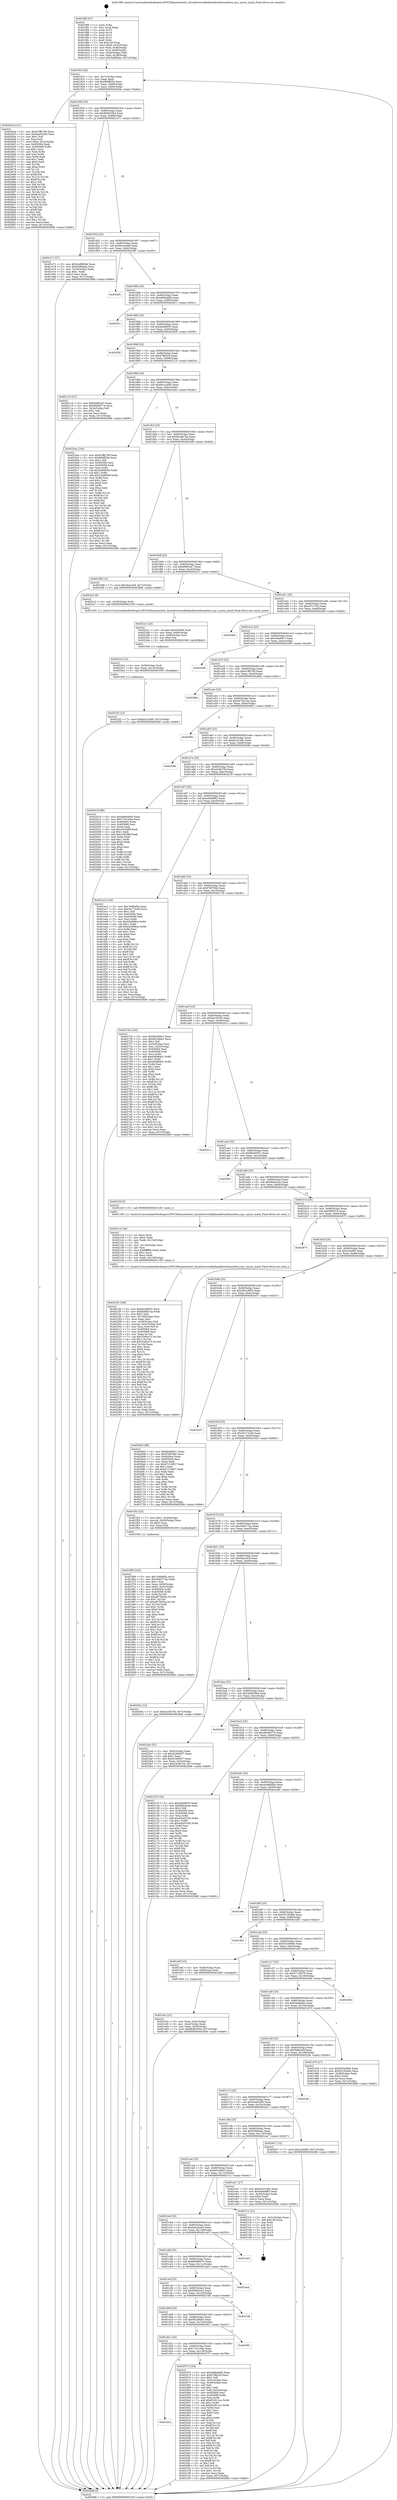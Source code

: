 digraph "0x4018f0" {
  label = "0x4018f0 (/mnt/c/Users/mathe/Desktop/tcc/POCII/binaries/extr_linuxdriversinfinibandhwmthcamthca_eq.c_async_mask_Final-ollvm.out::main(0))"
  labelloc = "t"
  node[shape=record]

  Entry [label="",width=0.3,height=0.3,shape=circle,fillcolor=black,style=filled]
  "0x40191f" [label="{
     0x40191f [26]\l
     | [instrs]\l
     &nbsp;&nbsp;0x40191f \<+3\>: mov -0x7c(%rbp),%eax\l
     &nbsp;&nbsp;0x401922 \<+2\>: mov %eax,%ecx\l
     &nbsp;&nbsp;0x401924 \<+6\>: sub $0x80bff25b,%ecx\l
     &nbsp;&nbsp;0x40192a \<+3\>: mov %eax,-0x80(%rbp)\l
     &nbsp;&nbsp;0x40192d \<+6\>: mov %ecx,-0x84(%rbp)\l
     &nbsp;&nbsp;0x401933 \<+6\>: je 000000000040263a \<main+0xd4a\>\l
  }"]
  "0x40263a" [label="{
     0x40263a [141]\l
     | [instrs]\l
     &nbsp;&nbsp;0x40263a \<+5\>: mov $0xd1ffb799,%eax\l
     &nbsp;&nbsp;0x40263f \<+5\>: mov $0x5ea91b00,%ecx\l
     &nbsp;&nbsp;0x402644 \<+2\>: mov $0x1,%dl\l
     &nbsp;&nbsp;0x402646 \<+2\>: xor %esi,%esi\l
     &nbsp;&nbsp;0x402648 \<+7\>: movl $0x0,-0x3c(%rbp)\l
     &nbsp;&nbsp;0x40264f \<+7\>: mov 0x405064,%edi\l
     &nbsp;&nbsp;0x402656 \<+8\>: mov 0x405068,%r8d\l
     &nbsp;&nbsp;0x40265e \<+3\>: sub $0x1,%esi\l
     &nbsp;&nbsp;0x402661 \<+3\>: mov %edi,%r9d\l
     &nbsp;&nbsp;0x402664 \<+3\>: add %esi,%r9d\l
     &nbsp;&nbsp;0x402667 \<+4\>: imul %r9d,%edi\l
     &nbsp;&nbsp;0x40266b \<+3\>: and $0x1,%edi\l
     &nbsp;&nbsp;0x40266e \<+3\>: cmp $0x0,%edi\l
     &nbsp;&nbsp;0x402671 \<+4\>: sete %r10b\l
     &nbsp;&nbsp;0x402675 \<+4\>: cmp $0xa,%r8d\l
     &nbsp;&nbsp;0x402679 \<+4\>: setl %r11b\l
     &nbsp;&nbsp;0x40267d \<+3\>: mov %r10b,%bl\l
     &nbsp;&nbsp;0x402680 \<+3\>: xor $0xff,%bl\l
     &nbsp;&nbsp;0x402683 \<+3\>: mov %r11b,%r14b\l
     &nbsp;&nbsp;0x402686 \<+4\>: xor $0xff,%r14b\l
     &nbsp;&nbsp;0x40268a \<+3\>: xor $0x1,%dl\l
     &nbsp;&nbsp;0x40268d \<+3\>: mov %bl,%r15b\l
     &nbsp;&nbsp;0x402690 \<+4\>: and $0xff,%r15b\l
     &nbsp;&nbsp;0x402694 \<+3\>: and %dl,%r10b\l
     &nbsp;&nbsp;0x402697 \<+3\>: mov %r14b,%r12b\l
     &nbsp;&nbsp;0x40269a \<+4\>: and $0xff,%r12b\l
     &nbsp;&nbsp;0x40269e \<+3\>: and %dl,%r11b\l
     &nbsp;&nbsp;0x4026a1 \<+3\>: or %r10b,%r15b\l
     &nbsp;&nbsp;0x4026a4 \<+3\>: or %r11b,%r12b\l
     &nbsp;&nbsp;0x4026a7 \<+3\>: xor %r12b,%r15b\l
     &nbsp;&nbsp;0x4026aa \<+3\>: or %r14b,%bl\l
     &nbsp;&nbsp;0x4026ad \<+3\>: xor $0xff,%bl\l
     &nbsp;&nbsp;0x4026b0 \<+3\>: or $0x1,%dl\l
     &nbsp;&nbsp;0x4026b3 \<+2\>: and %dl,%bl\l
     &nbsp;&nbsp;0x4026b5 \<+3\>: or %bl,%r15b\l
     &nbsp;&nbsp;0x4026b8 \<+4\>: test $0x1,%r15b\l
     &nbsp;&nbsp;0x4026bc \<+3\>: cmovne %ecx,%eax\l
     &nbsp;&nbsp;0x4026bf \<+3\>: mov %eax,-0x7c(%rbp)\l
     &nbsp;&nbsp;0x4026c2 \<+5\>: jmp 00000000004028d6 \<main+0xfe6\>\l
  }"]
  "0x401939" [label="{
     0x401939 [25]\l
     | [instrs]\l
     &nbsp;&nbsp;0x401939 \<+5\>: jmp 000000000040193e \<main+0x4e\>\l
     &nbsp;&nbsp;0x40193e \<+3\>: mov -0x80(%rbp),%eax\l
     &nbsp;&nbsp;0x401941 \<+5\>: sub $0x8b0b5564,%eax\l
     &nbsp;&nbsp;0x401946 \<+6\>: mov %eax,-0x88(%rbp)\l
     &nbsp;&nbsp;0x40194c \<+6\>: je 0000000000401e71 \<main+0x581\>\l
  }"]
  Exit [label="",width=0.3,height=0.3,shape=circle,fillcolor=black,style=filled,peripheries=2]
  "0x401e71" [label="{
     0x401e71 [27]\l
     | [instrs]\l
     &nbsp;&nbsp;0x401e71 \<+5\>: mov $0x4cd680b4,%eax\l
     &nbsp;&nbsp;0x401e76 \<+5\>: mov $0x62fb8aee,%ecx\l
     &nbsp;&nbsp;0x401e7b \<+3\>: mov -0x34(%rbp),%edx\l
     &nbsp;&nbsp;0x401e7e \<+3\>: cmp $0x1,%edx\l
     &nbsp;&nbsp;0x401e81 \<+3\>: cmovl %ecx,%eax\l
     &nbsp;&nbsp;0x401e84 \<+3\>: mov %eax,-0x7c(%rbp)\l
     &nbsp;&nbsp;0x401e87 \<+5\>: jmp 00000000004028d6 \<main+0xfe6\>\l
  }"]
  "0x401952" [label="{
     0x401952 [25]\l
     | [instrs]\l
     &nbsp;&nbsp;0x401952 \<+5\>: jmp 0000000000401957 \<main+0x67\>\l
     &nbsp;&nbsp;0x401957 \<+3\>: mov -0x80(%rbp),%eax\l
     &nbsp;&nbsp;0x40195a \<+5\>: sub $0x9ccac9ad,%eax\l
     &nbsp;&nbsp;0x40195f \<+6\>: mov %eax,-0x8c(%rbp)\l
     &nbsp;&nbsp;0x401965 \<+6\>: je 00000000004024f5 \<main+0xc05\>\l
  }"]
  "0x4022f2" [label="{
     0x4022f2 [12]\l
     | [instrs]\l
     &nbsp;&nbsp;0x4022f2 \<+7\>: movl $0xbb1ca585,-0x7c(%rbp)\l
     &nbsp;&nbsp;0x4022f9 \<+5\>: jmp 00000000004028d6 \<main+0xfe6\>\l
  }"]
  "0x4024f5" [label="{
     0x4024f5\l
  }", style=dashed]
  "0x40196b" [label="{
     0x40196b [25]\l
     | [instrs]\l
     &nbsp;&nbsp;0x40196b \<+5\>: jmp 0000000000401970 \<main+0x80\>\l
     &nbsp;&nbsp;0x401970 \<+3\>: mov -0x80(%rbp),%eax\l
     &nbsp;&nbsp;0x401973 \<+5\>: sub $0xa696a8d0,%eax\l
     &nbsp;&nbsp;0x401978 \<+6\>: mov %eax,-0x90(%rbp)\l
     &nbsp;&nbsp;0x40197e \<+6\>: je 000000000040281c \<main+0xf2c\>\l
  }"]
  "0x4022e3" [label="{
     0x4022e3 [15]\l
     | [instrs]\l
     &nbsp;&nbsp;0x4022e3 \<+4\>: mov -0x58(%rbp),%rdi\l
     &nbsp;&nbsp;0x4022e7 \<+6\>: mov %eax,-0x13c(%rbp)\l
     &nbsp;&nbsp;0x4022ed \<+5\>: call 0000000000401030 \<free@plt\>\l
     | [calls]\l
     &nbsp;&nbsp;0x401030 \{1\} (unknown)\l
  }"]
  "0x40281c" [label="{
     0x40281c\l
  }", style=dashed]
  "0x401984" [label="{
     0x401984 [25]\l
     | [instrs]\l
     &nbsp;&nbsp;0x401984 \<+5\>: jmp 0000000000401989 \<main+0x99\>\l
     &nbsp;&nbsp;0x401989 \<+3\>: mov -0x80(%rbp),%eax\l
     &nbsp;&nbsp;0x40198c \<+5\>: sub $0xab2bf635,%eax\l
     &nbsp;&nbsp;0x401991 \<+6\>: mov %eax,-0x94(%rbp)\l
     &nbsp;&nbsp;0x401997 \<+6\>: je 0000000000402828 \<main+0xf38\>\l
  }"]
  "0x4022cc" [label="{
     0x4022cc [23]\l
     | [instrs]\l
     &nbsp;&nbsp;0x4022cc \<+10\>: movabs $0x4030d6,%rdi\l
     &nbsp;&nbsp;0x4022d6 \<+3\>: mov %eax,-0x60(%rbp)\l
     &nbsp;&nbsp;0x4022d9 \<+3\>: mov -0x60(%rbp),%esi\l
     &nbsp;&nbsp;0x4022dc \<+2\>: mov $0x0,%al\l
     &nbsp;&nbsp;0x4022de \<+5\>: call 0000000000401040 \<printf@plt\>\l
     | [calls]\l
     &nbsp;&nbsp;0x401040 \{1\} (unknown)\l
  }"]
  "0x402828" [label="{
     0x402828\l
  }", style=dashed]
  "0x40199d" [label="{
     0x40199d [25]\l
     | [instrs]\l
     &nbsp;&nbsp;0x40199d \<+5\>: jmp 00000000004019a2 \<main+0xb2\>\l
     &nbsp;&nbsp;0x4019a2 \<+3\>: mov -0x80(%rbp),%eax\l
     &nbsp;&nbsp;0x4019a5 \<+5\>: sub $0xb7ffd2c9,%eax\l
     &nbsp;&nbsp;0x4019aa \<+6\>: mov %eax,-0x98(%rbp)\l
     &nbsp;&nbsp;0x4019b0 \<+6\>: je 0000000000402114 \<main+0x824\>\l
  }"]
  "0x4021f0" [label="{
     0x4021f0 [168]\l
     | [instrs]\l
     &nbsp;&nbsp;0x4021f0 \<+5\>: mov $0xab2bf635,%ecx\l
     &nbsp;&nbsp;0x4021f5 \<+5\>: mov $0xbe46b7aa,%edx\l
     &nbsp;&nbsp;0x4021fa \<+3\>: mov $0x1,%dil\l
     &nbsp;&nbsp;0x4021fd \<+6\>: mov -0x138(%rbp),%esi\l
     &nbsp;&nbsp;0x402203 \<+3\>: imul %eax,%esi\l
     &nbsp;&nbsp;0x402206 \<+4\>: mov -0x58(%rbp),%r8\l
     &nbsp;&nbsp;0x40220a \<+4\>: movslq -0x5c(%rbp),%r9\l
     &nbsp;&nbsp;0x40220e \<+4\>: mov %esi,(%r8,%r9,4)\l
     &nbsp;&nbsp;0x402212 \<+7\>: mov 0x405064,%eax\l
     &nbsp;&nbsp;0x402219 \<+7\>: mov 0x405068,%esi\l
     &nbsp;&nbsp;0x402220 \<+3\>: mov %eax,%r10d\l
     &nbsp;&nbsp;0x402223 \<+7\>: sub $0x334fca73,%r10d\l
     &nbsp;&nbsp;0x40222a \<+4\>: sub $0x1,%r10d\l
     &nbsp;&nbsp;0x40222e \<+7\>: add $0x334fca73,%r10d\l
     &nbsp;&nbsp;0x402235 \<+4\>: imul %r10d,%eax\l
     &nbsp;&nbsp;0x402239 \<+3\>: and $0x1,%eax\l
     &nbsp;&nbsp;0x40223c \<+3\>: cmp $0x0,%eax\l
     &nbsp;&nbsp;0x40223f \<+4\>: sete %r11b\l
     &nbsp;&nbsp;0x402243 \<+3\>: cmp $0xa,%esi\l
     &nbsp;&nbsp;0x402246 \<+3\>: setl %bl\l
     &nbsp;&nbsp;0x402249 \<+3\>: mov %r11b,%r14b\l
     &nbsp;&nbsp;0x40224c \<+4\>: xor $0xff,%r14b\l
     &nbsp;&nbsp;0x402250 \<+3\>: mov %bl,%r15b\l
     &nbsp;&nbsp;0x402253 \<+4\>: xor $0xff,%r15b\l
     &nbsp;&nbsp;0x402257 \<+4\>: xor $0x1,%dil\l
     &nbsp;&nbsp;0x40225b \<+3\>: mov %r14b,%r12b\l
     &nbsp;&nbsp;0x40225e \<+4\>: and $0xff,%r12b\l
     &nbsp;&nbsp;0x402262 \<+3\>: and %dil,%r11b\l
     &nbsp;&nbsp;0x402265 \<+3\>: mov %r15b,%r13b\l
     &nbsp;&nbsp;0x402268 \<+4\>: and $0xff,%r13b\l
     &nbsp;&nbsp;0x40226c \<+3\>: and %dil,%bl\l
     &nbsp;&nbsp;0x40226f \<+3\>: or %r11b,%r12b\l
     &nbsp;&nbsp;0x402272 \<+3\>: or %bl,%r13b\l
     &nbsp;&nbsp;0x402275 \<+3\>: xor %r13b,%r12b\l
     &nbsp;&nbsp;0x402278 \<+3\>: or %r15b,%r14b\l
     &nbsp;&nbsp;0x40227b \<+4\>: xor $0xff,%r14b\l
     &nbsp;&nbsp;0x40227f \<+4\>: or $0x1,%dil\l
     &nbsp;&nbsp;0x402283 \<+3\>: and %dil,%r14b\l
     &nbsp;&nbsp;0x402286 \<+3\>: or %r14b,%r12b\l
     &nbsp;&nbsp;0x402289 \<+4\>: test $0x1,%r12b\l
     &nbsp;&nbsp;0x40228d \<+3\>: cmovne %edx,%ecx\l
     &nbsp;&nbsp;0x402290 \<+3\>: mov %ecx,-0x7c(%rbp)\l
     &nbsp;&nbsp;0x402293 \<+5\>: jmp 00000000004028d6 \<main+0xfe6\>\l
  }"]
  "0x402114" [label="{
     0x402114 [27]\l
     | [instrs]\l
     &nbsp;&nbsp;0x402114 \<+5\>: mov $0xbf485a47,%eax\l
     &nbsp;&nbsp;0x402119 \<+5\>: mov $0x46048774,%ecx\l
     &nbsp;&nbsp;0x40211e \<+3\>: mov -0x2e(%rbp),%dl\l
     &nbsp;&nbsp;0x402121 \<+3\>: test $0x1,%dl\l
     &nbsp;&nbsp;0x402124 \<+3\>: cmovne %ecx,%eax\l
     &nbsp;&nbsp;0x402127 \<+3\>: mov %eax,-0x7c(%rbp)\l
     &nbsp;&nbsp;0x40212a \<+5\>: jmp 00000000004028d6 \<main+0xfe6\>\l
  }"]
  "0x4019b6" [label="{
     0x4019b6 [25]\l
     | [instrs]\l
     &nbsp;&nbsp;0x4019b6 \<+5\>: jmp 00000000004019bb \<main+0xcb\>\l
     &nbsp;&nbsp;0x4019bb \<+3\>: mov -0x80(%rbp),%eax\l
     &nbsp;&nbsp;0x4019be \<+5\>: sub $0xbb1ca585,%eax\l
     &nbsp;&nbsp;0x4019c3 \<+6\>: mov %eax,-0x9c(%rbp)\l
     &nbsp;&nbsp;0x4019c9 \<+6\>: je 00000000004025aa \<main+0xcba\>\l
  }"]
  "0x4021c4" [label="{
     0x4021c4 [44]\l
     | [instrs]\l
     &nbsp;&nbsp;0x4021c4 \<+2\>: xor %ecx,%ecx\l
     &nbsp;&nbsp;0x4021c6 \<+5\>: mov $0x2,%edx\l
     &nbsp;&nbsp;0x4021cb \<+6\>: mov %edx,-0x134(%rbp)\l
     &nbsp;&nbsp;0x4021d1 \<+1\>: cltd\l
     &nbsp;&nbsp;0x4021d2 \<+6\>: mov -0x134(%rbp),%esi\l
     &nbsp;&nbsp;0x4021d8 \<+2\>: idiv %esi\l
     &nbsp;&nbsp;0x4021da \<+6\>: imul $0xfffffffe,%edx,%edx\l
     &nbsp;&nbsp;0x4021e0 \<+3\>: sub $0x1,%ecx\l
     &nbsp;&nbsp;0x4021e3 \<+2\>: sub %ecx,%edx\l
     &nbsp;&nbsp;0x4021e5 \<+6\>: mov %edx,-0x138(%rbp)\l
     &nbsp;&nbsp;0x4021eb \<+5\>: call 0000000000401160 \<next_i\>\l
     | [calls]\l
     &nbsp;&nbsp;0x401160 \{1\} (/mnt/c/Users/mathe/Desktop/tcc/POCII/binaries/extr_linuxdriversinfinibandhwmthcamthca_eq.c_async_mask_Final-ollvm.out::next_i)\l
  }"]
  "0x4025aa" [label="{
     0x4025aa [144]\l
     | [instrs]\l
     &nbsp;&nbsp;0x4025aa \<+5\>: mov $0xd1ffb799,%eax\l
     &nbsp;&nbsp;0x4025af \<+5\>: mov $0x80bff25b,%ecx\l
     &nbsp;&nbsp;0x4025b4 \<+2\>: mov $0x1,%dl\l
     &nbsp;&nbsp;0x4025b6 \<+7\>: mov 0x405064,%esi\l
     &nbsp;&nbsp;0x4025bd \<+7\>: mov 0x405068,%edi\l
     &nbsp;&nbsp;0x4025c4 \<+3\>: mov %esi,%r8d\l
     &nbsp;&nbsp;0x4025c7 \<+7\>: sub $0x22bf6056,%r8d\l
     &nbsp;&nbsp;0x4025ce \<+4\>: sub $0x1,%r8d\l
     &nbsp;&nbsp;0x4025d2 \<+7\>: add $0x22bf6056,%r8d\l
     &nbsp;&nbsp;0x4025d9 \<+4\>: imul %r8d,%esi\l
     &nbsp;&nbsp;0x4025dd \<+3\>: and $0x1,%esi\l
     &nbsp;&nbsp;0x4025e0 \<+3\>: cmp $0x0,%esi\l
     &nbsp;&nbsp;0x4025e3 \<+4\>: sete %r9b\l
     &nbsp;&nbsp;0x4025e7 \<+3\>: cmp $0xa,%edi\l
     &nbsp;&nbsp;0x4025ea \<+4\>: setl %r10b\l
     &nbsp;&nbsp;0x4025ee \<+3\>: mov %r9b,%r11b\l
     &nbsp;&nbsp;0x4025f1 \<+4\>: xor $0xff,%r11b\l
     &nbsp;&nbsp;0x4025f5 \<+3\>: mov %r10b,%bl\l
     &nbsp;&nbsp;0x4025f8 \<+3\>: xor $0xff,%bl\l
     &nbsp;&nbsp;0x4025fb \<+3\>: xor $0x0,%dl\l
     &nbsp;&nbsp;0x4025fe \<+3\>: mov %r11b,%r14b\l
     &nbsp;&nbsp;0x402601 \<+4\>: and $0x0,%r14b\l
     &nbsp;&nbsp;0x402605 \<+3\>: and %dl,%r9b\l
     &nbsp;&nbsp;0x402608 \<+3\>: mov %bl,%r15b\l
     &nbsp;&nbsp;0x40260b \<+4\>: and $0x0,%r15b\l
     &nbsp;&nbsp;0x40260f \<+3\>: and %dl,%r10b\l
     &nbsp;&nbsp;0x402612 \<+3\>: or %r9b,%r14b\l
     &nbsp;&nbsp;0x402615 \<+3\>: or %r10b,%r15b\l
     &nbsp;&nbsp;0x402618 \<+3\>: xor %r15b,%r14b\l
     &nbsp;&nbsp;0x40261b \<+3\>: or %bl,%r11b\l
     &nbsp;&nbsp;0x40261e \<+4\>: xor $0xff,%r11b\l
     &nbsp;&nbsp;0x402622 \<+3\>: or $0x0,%dl\l
     &nbsp;&nbsp;0x402625 \<+3\>: and %dl,%r11b\l
     &nbsp;&nbsp;0x402628 \<+3\>: or %r11b,%r14b\l
     &nbsp;&nbsp;0x40262b \<+4\>: test $0x1,%r14b\l
     &nbsp;&nbsp;0x40262f \<+3\>: cmovne %ecx,%eax\l
     &nbsp;&nbsp;0x402632 \<+3\>: mov %eax,-0x7c(%rbp)\l
     &nbsp;&nbsp;0x402635 \<+5\>: jmp 00000000004028d6 \<main+0xfe6\>\l
  }"]
  "0x4019cf" [label="{
     0x4019cf [25]\l
     | [instrs]\l
     &nbsp;&nbsp;0x4019cf \<+5\>: jmp 00000000004019d4 \<main+0xe4\>\l
     &nbsp;&nbsp;0x4019d4 \<+3\>: mov -0x80(%rbp),%eax\l
     &nbsp;&nbsp;0x4019d7 \<+5\>: sub $0xbe46b7aa,%eax\l
     &nbsp;&nbsp;0x4019dc \<+6\>: mov %eax,-0xa0(%rbp)\l
     &nbsp;&nbsp;0x4019e2 \<+6\>: je 0000000000402298 \<main+0x9a8\>\l
  }"]
  "0x401d3a" [label="{
     0x401d3a\l
  }", style=dashed]
  "0x402298" [label="{
     0x402298 [12]\l
     | [instrs]\l
     &nbsp;&nbsp;0x402298 \<+7\>: movl $0x3baccfc9,-0x7c(%rbp)\l
     &nbsp;&nbsp;0x40229f \<+5\>: jmp 00000000004028d6 \<main+0xfe6\>\l
  }"]
  "0x4019e8" [label="{
     0x4019e8 [25]\l
     | [instrs]\l
     &nbsp;&nbsp;0x4019e8 \<+5\>: jmp 00000000004019ed \<main+0xfd\>\l
     &nbsp;&nbsp;0x4019ed \<+3\>: mov -0x80(%rbp),%eax\l
     &nbsp;&nbsp;0x4019f0 \<+5\>: sub $0xbf485a47,%eax\l
     &nbsp;&nbsp;0x4019f5 \<+6\>: mov %eax,-0xa4(%rbp)\l
     &nbsp;&nbsp;0x4019fb \<+6\>: je 00000000004022c3 \<main+0x9d3\>\l
  }"]
  "0x402070" [label="{
     0x402070 [164]\l
     | [instrs]\l
     &nbsp;&nbsp;0x402070 \<+5\>: mov $0xa696a8d0,%eax\l
     &nbsp;&nbsp;0x402075 \<+5\>: mov $0xb7ffd2c9,%ecx\l
     &nbsp;&nbsp;0x40207a \<+2\>: mov $0x1,%dl\l
     &nbsp;&nbsp;0x40207c \<+3\>: mov -0x5c(%rbp),%esi\l
     &nbsp;&nbsp;0x40207f \<+3\>: cmp -0x50(%rbp),%esi\l
     &nbsp;&nbsp;0x402082 \<+4\>: setl %dil\l
     &nbsp;&nbsp;0x402086 \<+4\>: and $0x1,%dil\l
     &nbsp;&nbsp;0x40208a \<+4\>: mov %dil,-0x2e(%rbp)\l
     &nbsp;&nbsp;0x40208e \<+7\>: mov 0x405064,%esi\l
     &nbsp;&nbsp;0x402095 \<+8\>: mov 0x405068,%r8d\l
     &nbsp;&nbsp;0x40209d \<+3\>: mov %esi,%r9d\l
     &nbsp;&nbsp;0x4020a0 \<+7\>: add $0x652911ec,%r9d\l
     &nbsp;&nbsp;0x4020a7 \<+4\>: sub $0x1,%r9d\l
     &nbsp;&nbsp;0x4020ab \<+7\>: sub $0x652911ec,%r9d\l
     &nbsp;&nbsp;0x4020b2 \<+4\>: imul %r9d,%esi\l
     &nbsp;&nbsp;0x4020b6 \<+3\>: and $0x1,%esi\l
     &nbsp;&nbsp;0x4020b9 \<+3\>: cmp $0x0,%esi\l
     &nbsp;&nbsp;0x4020bc \<+4\>: sete %dil\l
     &nbsp;&nbsp;0x4020c0 \<+4\>: cmp $0xa,%r8d\l
     &nbsp;&nbsp;0x4020c4 \<+4\>: setl %r10b\l
     &nbsp;&nbsp;0x4020c8 \<+3\>: mov %dil,%r11b\l
     &nbsp;&nbsp;0x4020cb \<+4\>: xor $0xff,%r11b\l
     &nbsp;&nbsp;0x4020cf \<+3\>: mov %r10b,%bl\l
     &nbsp;&nbsp;0x4020d2 \<+3\>: xor $0xff,%bl\l
     &nbsp;&nbsp;0x4020d5 \<+3\>: xor $0x1,%dl\l
     &nbsp;&nbsp;0x4020d8 \<+3\>: mov %r11b,%r14b\l
     &nbsp;&nbsp;0x4020db \<+4\>: and $0xff,%r14b\l
     &nbsp;&nbsp;0x4020df \<+3\>: and %dl,%dil\l
     &nbsp;&nbsp;0x4020e2 \<+3\>: mov %bl,%r15b\l
     &nbsp;&nbsp;0x4020e5 \<+4\>: and $0xff,%r15b\l
     &nbsp;&nbsp;0x4020e9 \<+3\>: and %dl,%r10b\l
     &nbsp;&nbsp;0x4020ec \<+3\>: or %dil,%r14b\l
     &nbsp;&nbsp;0x4020ef \<+3\>: or %r10b,%r15b\l
     &nbsp;&nbsp;0x4020f2 \<+3\>: xor %r15b,%r14b\l
     &nbsp;&nbsp;0x4020f5 \<+3\>: or %bl,%r11b\l
     &nbsp;&nbsp;0x4020f8 \<+4\>: xor $0xff,%r11b\l
     &nbsp;&nbsp;0x4020fc \<+3\>: or $0x1,%dl\l
     &nbsp;&nbsp;0x4020ff \<+3\>: and %dl,%r11b\l
     &nbsp;&nbsp;0x402102 \<+3\>: or %r11b,%r14b\l
     &nbsp;&nbsp;0x402105 \<+4\>: test $0x1,%r14b\l
     &nbsp;&nbsp;0x402109 \<+3\>: cmovne %ecx,%eax\l
     &nbsp;&nbsp;0x40210c \<+3\>: mov %eax,-0x7c(%rbp)\l
     &nbsp;&nbsp;0x40210f \<+5\>: jmp 00000000004028d6 \<main+0xfe6\>\l
  }"]
  "0x4022c3" [label="{
     0x4022c3 [9]\l
     | [instrs]\l
     &nbsp;&nbsp;0x4022c3 \<+4\>: mov -0x58(%rbp),%rdi\l
     &nbsp;&nbsp;0x4022c7 \<+5\>: call 0000000000401550 \<async_mask\>\l
     | [calls]\l
     &nbsp;&nbsp;0x401550 \{1\} (/mnt/c/Users/mathe/Desktop/tcc/POCII/binaries/extr_linuxdriversinfinibandhwmthcamthca_eq.c_async_mask_Final-ollvm.out::async_mask)\l
  }"]
  "0x401a01" [label="{
     0x401a01 [25]\l
     | [instrs]\l
     &nbsp;&nbsp;0x401a01 \<+5\>: jmp 0000000000401a06 \<main+0x116\>\l
     &nbsp;&nbsp;0x401a06 \<+3\>: mov -0x80(%rbp),%eax\l
     &nbsp;&nbsp;0x401a09 \<+5\>: sub $0xc6717fcb,%eax\l
     &nbsp;&nbsp;0x401a0e \<+6\>: mov %eax,-0xa8(%rbp)\l
     &nbsp;&nbsp;0x401a14 \<+6\>: je 0000000000402484 \<main+0xb94\>\l
  }"]
  "0x401d21" [label="{
     0x401d21 [25]\l
     | [instrs]\l
     &nbsp;&nbsp;0x401d21 \<+5\>: jmp 0000000000401d26 \<main+0x436\>\l
     &nbsp;&nbsp;0x401d26 \<+3\>: mov -0x80(%rbp),%eax\l
     &nbsp;&nbsp;0x401d29 \<+5\>: sub $0x7191c0da,%eax\l
     &nbsp;&nbsp;0x401d2e \<+6\>: mov %eax,-0x128(%rbp)\l
     &nbsp;&nbsp;0x401d34 \<+6\>: je 0000000000402070 \<main+0x780\>\l
  }"]
  "0x402484" [label="{
     0x402484\l
  }", style=dashed]
  "0x401a1a" [label="{
     0x401a1a [25]\l
     | [instrs]\l
     &nbsp;&nbsp;0x401a1a \<+5\>: jmp 0000000000401a1f \<main+0x12f\>\l
     &nbsp;&nbsp;0x401a1f \<+3\>: mov -0x80(%rbp),%eax\l
     &nbsp;&nbsp;0x401a22 \<+5\>: sub $0xc8ee80c7,%eax\l
     &nbsp;&nbsp;0x401a27 \<+6\>: mov %eax,-0xac(%rbp)\l
     &nbsp;&nbsp;0x401a2d \<+6\>: je 0000000000402599 \<main+0xca9\>\l
  }"]
  "0x402581" [label="{
     0x402581\l
  }", style=dashed]
  "0x402599" [label="{
     0x402599\l
  }", style=dashed]
  "0x401a33" [label="{
     0x401a33 [25]\l
     | [instrs]\l
     &nbsp;&nbsp;0x401a33 \<+5\>: jmp 0000000000401a38 \<main+0x148\>\l
     &nbsp;&nbsp;0x401a38 \<+3\>: mov -0x80(%rbp),%eax\l
     &nbsp;&nbsp;0x401a3b \<+5\>: sub $0xd1ffb799,%eax\l
     &nbsp;&nbsp;0x401a40 \<+6\>: mov %eax,-0xb0(%rbp)\l
     &nbsp;&nbsp;0x401a46 \<+6\>: je 00000000004028bc \<main+0xfcc\>\l
  }"]
  "0x401d08" [label="{
     0x401d08 [25]\l
     | [instrs]\l
     &nbsp;&nbsp;0x401d08 \<+5\>: jmp 0000000000401d0d \<main+0x41d\>\l
     &nbsp;&nbsp;0x401d0d \<+3\>: mov -0x80(%rbp),%eax\l
     &nbsp;&nbsp;0x401d10 \<+5\>: sub $0x6f229eb5,%eax\l
     &nbsp;&nbsp;0x401d15 \<+6\>: mov %eax,-0x124(%rbp)\l
     &nbsp;&nbsp;0x401d1b \<+6\>: je 0000000000402581 \<main+0xc91\>\l
  }"]
  "0x4028bc" [label="{
     0x4028bc\l
  }", style=dashed]
  "0x401a4c" [label="{
     0x401a4c [25]\l
     | [instrs]\l
     &nbsp;&nbsp;0x401a4c \<+5\>: jmp 0000000000401a51 \<main+0x161\>\l
     &nbsp;&nbsp;0x401a51 \<+3\>: mov -0x80(%rbp),%eax\l
     &nbsp;&nbsp;0x401a54 \<+5\>: sub $0xd479a15a,%eax\l
     &nbsp;&nbsp;0x401a59 \<+6\>: mov %eax,-0xb4(%rbp)\l
     &nbsp;&nbsp;0x401a5f \<+6\>: je 0000000000402881 \<main+0xf91\>\l
  }"]
  "0x4027d6" [label="{
     0x4027d6\l
  }", style=dashed]
  "0x402881" [label="{
     0x402881\l
  }", style=dashed]
  "0x401a65" [label="{
     0x401a65 [25]\l
     | [instrs]\l
     &nbsp;&nbsp;0x401a65 \<+5\>: jmp 0000000000401a6a \<main+0x17a\>\l
     &nbsp;&nbsp;0x401a6a \<+3\>: mov -0x80(%rbp),%eax\l
     &nbsp;&nbsp;0x401a6d \<+5\>: sub $0xdcc51d9c,%eax\l
     &nbsp;&nbsp;0x401a72 \<+6\>: mov %eax,-0xb8(%rbp)\l
     &nbsp;&nbsp;0x401a78 \<+6\>: je 000000000040258d \<main+0xc9d\>\l
  }"]
  "0x401cef" [label="{
     0x401cef [25]\l
     | [instrs]\l
     &nbsp;&nbsp;0x401cef \<+5\>: jmp 0000000000401cf4 \<main+0x404\>\l
     &nbsp;&nbsp;0x401cf4 \<+3\>: mov -0x80(%rbp),%eax\l
     &nbsp;&nbsp;0x401cf7 \<+5\>: sub $0x6b902cc2,%eax\l
     &nbsp;&nbsp;0x401cfc \<+6\>: mov %eax,-0x120(%rbp)\l
     &nbsp;&nbsp;0x401d02 \<+6\>: je 00000000004027d6 \<main+0xee6\>\l
  }"]
  "0x40258d" [label="{
     0x40258d\l
  }", style=dashed]
  "0x401a7e" [label="{
     0x401a7e [25]\l
     | [instrs]\l
     &nbsp;&nbsp;0x401a7e \<+5\>: jmp 0000000000401a83 \<main+0x193\>\l
     &nbsp;&nbsp;0x401a83 \<+3\>: mov -0x80(%rbp),%eax\l
     &nbsp;&nbsp;0x401a86 \<+5\>: sub $0xe3c9e75b,%eax\l
     &nbsp;&nbsp;0x401a8b \<+6\>: mov %eax,-0xbc(%rbp)\l
     &nbsp;&nbsp;0x401a91 \<+6\>: je 0000000000402018 \<main+0x728\>\l
  }"]
  "0x401de4" [label="{
     0x401de4\l
  }", style=dashed]
  "0x402018" [label="{
     0x402018 [88]\l
     | [instrs]\l
     &nbsp;&nbsp;0x402018 \<+5\>: mov $0xa696a8d0,%eax\l
     &nbsp;&nbsp;0x40201d \<+5\>: mov $0x7191c0da,%ecx\l
     &nbsp;&nbsp;0x402022 \<+7\>: mov 0x405064,%edx\l
     &nbsp;&nbsp;0x402029 \<+7\>: mov 0x405068,%esi\l
     &nbsp;&nbsp;0x402030 \<+2\>: mov %edx,%edi\l
     &nbsp;&nbsp;0x402032 \<+6\>: sub $0xc302dfbf,%edi\l
     &nbsp;&nbsp;0x402038 \<+3\>: sub $0x1,%edi\l
     &nbsp;&nbsp;0x40203b \<+6\>: add $0xc302dfbf,%edi\l
     &nbsp;&nbsp;0x402041 \<+3\>: imul %edi,%edx\l
     &nbsp;&nbsp;0x402044 \<+3\>: and $0x1,%edx\l
     &nbsp;&nbsp;0x402047 \<+3\>: cmp $0x0,%edx\l
     &nbsp;&nbsp;0x40204a \<+4\>: sete %r8b\l
     &nbsp;&nbsp;0x40204e \<+3\>: cmp $0xa,%esi\l
     &nbsp;&nbsp;0x402051 \<+4\>: setl %r9b\l
     &nbsp;&nbsp;0x402055 \<+3\>: mov %r8b,%r10b\l
     &nbsp;&nbsp;0x402058 \<+3\>: and %r9b,%r10b\l
     &nbsp;&nbsp;0x40205b \<+3\>: xor %r9b,%r8b\l
     &nbsp;&nbsp;0x40205e \<+3\>: or %r8b,%r10b\l
     &nbsp;&nbsp;0x402061 \<+4\>: test $0x1,%r10b\l
     &nbsp;&nbsp;0x402065 \<+3\>: cmovne %ecx,%eax\l
     &nbsp;&nbsp;0x402068 \<+3\>: mov %eax,-0x7c(%rbp)\l
     &nbsp;&nbsp;0x40206b \<+5\>: jmp 00000000004028d6 \<main+0xfe6\>\l
  }"]
  "0x401a97" [label="{
     0x401a97 [25]\l
     | [instrs]\l
     &nbsp;&nbsp;0x401a97 \<+5\>: jmp 0000000000401a9c \<main+0x1ac\>\l
     &nbsp;&nbsp;0x401a9c \<+3\>: mov -0x80(%rbp),%eax\l
     &nbsp;&nbsp;0x401a9f \<+5\>: sub $0xed0e8f83,%eax\l
     &nbsp;&nbsp;0x401aa4 \<+6\>: mov %eax,-0xc0(%rbp)\l
     &nbsp;&nbsp;0x401aaa \<+6\>: je 0000000000401ec2 \<main+0x5d2\>\l
  }"]
  "0x401cd6" [label="{
     0x401cd6 [25]\l
     | [instrs]\l
     &nbsp;&nbsp;0x401cd6 \<+5\>: jmp 0000000000401cdb \<main+0x3eb\>\l
     &nbsp;&nbsp;0x401cdb \<+3\>: mov -0x80(%rbp),%eax\l
     &nbsp;&nbsp;0x401cde \<+5\>: sub $0x6b899b74,%eax\l
     &nbsp;&nbsp;0x401ce3 \<+6\>: mov %eax,-0x11c(%rbp)\l
     &nbsp;&nbsp;0x401ce9 \<+6\>: je 0000000000401de4 \<main+0x4f4\>\l
  }"]
  "0x401ec2" [label="{
     0x401ec2 [144]\l
     | [instrs]\l
     &nbsp;&nbsp;0x401ec2 \<+5\>: mov $0x7e9bbf5a,%eax\l
     &nbsp;&nbsp;0x401ec7 \<+5\>: mov $0x3b172e30,%ecx\l
     &nbsp;&nbsp;0x401ecc \<+2\>: mov $0x1,%dl\l
     &nbsp;&nbsp;0x401ece \<+7\>: mov 0x405064,%esi\l
     &nbsp;&nbsp;0x401ed5 \<+7\>: mov 0x405068,%edi\l
     &nbsp;&nbsp;0x401edc \<+3\>: mov %esi,%r8d\l
     &nbsp;&nbsp;0x401edf \<+7\>: sub $0xb5e099ce,%r8d\l
     &nbsp;&nbsp;0x401ee6 \<+4\>: sub $0x1,%r8d\l
     &nbsp;&nbsp;0x401eea \<+7\>: add $0xb5e099ce,%r8d\l
     &nbsp;&nbsp;0x401ef1 \<+4\>: imul %r8d,%esi\l
     &nbsp;&nbsp;0x401ef5 \<+3\>: and $0x1,%esi\l
     &nbsp;&nbsp;0x401ef8 \<+3\>: cmp $0x0,%esi\l
     &nbsp;&nbsp;0x401efb \<+4\>: sete %r9b\l
     &nbsp;&nbsp;0x401eff \<+3\>: cmp $0xa,%edi\l
     &nbsp;&nbsp;0x401f02 \<+4\>: setl %r10b\l
     &nbsp;&nbsp;0x401f06 \<+3\>: mov %r9b,%r11b\l
     &nbsp;&nbsp;0x401f09 \<+4\>: xor $0xff,%r11b\l
     &nbsp;&nbsp;0x401f0d \<+3\>: mov %r10b,%bl\l
     &nbsp;&nbsp;0x401f10 \<+3\>: xor $0xff,%bl\l
     &nbsp;&nbsp;0x401f13 \<+3\>: xor $0x1,%dl\l
     &nbsp;&nbsp;0x401f16 \<+3\>: mov %r11b,%r14b\l
     &nbsp;&nbsp;0x401f19 \<+4\>: and $0xff,%r14b\l
     &nbsp;&nbsp;0x401f1d \<+3\>: and %dl,%r9b\l
     &nbsp;&nbsp;0x401f20 \<+3\>: mov %bl,%r15b\l
     &nbsp;&nbsp;0x401f23 \<+4\>: and $0xff,%r15b\l
     &nbsp;&nbsp;0x401f27 \<+3\>: and %dl,%r10b\l
     &nbsp;&nbsp;0x401f2a \<+3\>: or %r9b,%r14b\l
     &nbsp;&nbsp;0x401f2d \<+3\>: or %r10b,%r15b\l
     &nbsp;&nbsp;0x401f30 \<+3\>: xor %r15b,%r14b\l
     &nbsp;&nbsp;0x401f33 \<+3\>: or %bl,%r11b\l
     &nbsp;&nbsp;0x401f36 \<+4\>: xor $0xff,%r11b\l
     &nbsp;&nbsp;0x401f3a \<+3\>: or $0x1,%dl\l
     &nbsp;&nbsp;0x401f3d \<+3\>: and %dl,%r11b\l
     &nbsp;&nbsp;0x401f40 \<+3\>: or %r11b,%r14b\l
     &nbsp;&nbsp;0x401f43 \<+4\>: test $0x1,%r14b\l
     &nbsp;&nbsp;0x401f47 \<+3\>: cmovne %ecx,%eax\l
     &nbsp;&nbsp;0x401f4a \<+3\>: mov %eax,-0x7c(%rbp)\l
     &nbsp;&nbsp;0x401f4d \<+5\>: jmp 00000000004028d6 \<main+0xfe6\>\l
  }"]
  "0x401ab0" [label="{
     0x401ab0 [25]\l
     | [instrs]\l
     &nbsp;&nbsp;0x401ab0 \<+5\>: jmp 0000000000401ab5 \<main+0x1c5\>\l
     &nbsp;&nbsp;0x401ab5 \<+3\>: mov -0x80(%rbp),%eax\l
     &nbsp;&nbsp;0x401ab8 \<+5\>: sub $0xf7df70bb,%eax\l
     &nbsp;&nbsp;0x401abd \<+6\>: mov %eax,-0xc4(%rbp)\l
     &nbsp;&nbsp;0x401ac3 \<+6\>: je 000000000040272b \<main+0xe3b\>\l
  }"]
  "0x401e43" [label="{
     0x401e43\l
  }", style=dashed]
  "0x40272b" [label="{
     0x40272b [150]\l
     | [instrs]\l
     &nbsp;&nbsp;0x40272b \<+5\>: mov $0xfb4d5651,%eax\l
     &nbsp;&nbsp;0x402730 \<+5\>: mov $0x691dbfa2,%ecx\l
     &nbsp;&nbsp;0x402735 \<+2\>: mov $0x1,%dl\l
     &nbsp;&nbsp;0x402737 \<+3\>: mov -0x3c(%rbp),%esi\l
     &nbsp;&nbsp;0x40273a \<+3\>: mov %esi,-0x2c(%rbp)\l
     &nbsp;&nbsp;0x40273d \<+7\>: mov 0x405064,%esi\l
     &nbsp;&nbsp;0x402744 \<+7\>: mov 0x405068,%edi\l
     &nbsp;&nbsp;0x40274b \<+3\>: mov %esi,%r8d\l
     &nbsp;&nbsp;0x40274e \<+7\>: add $0xa56d84d1,%r8d\l
     &nbsp;&nbsp;0x402755 \<+4\>: sub $0x1,%r8d\l
     &nbsp;&nbsp;0x402759 \<+7\>: sub $0xa56d84d1,%r8d\l
     &nbsp;&nbsp;0x402760 \<+4\>: imul %r8d,%esi\l
     &nbsp;&nbsp;0x402764 \<+3\>: and $0x1,%esi\l
     &nbsp;&nbsp;0x402767 \<+3\>: cmp $0x0,%esi\l
     &nbsp;&nbsp;0x40276a \<+4\>: sete %r9b\l
     &nbsp;&nbsp;0x40276e \<+3\>: cmp $0xa,%edi\l
     &nbsp;&nbsp;0x402771 \<+4\>: setl %r10b\l
     &nbsp;&nbsp;0x402775 \<+3\>: mov %r9b,%r11b\l
     &nbsp;&nbsp;0x402778 \<+4\>: xor $0xff,%r11b\l
     &nbsp;&nbsp;0x40277c \<+3\>: mov %r10b,%bl\l
     &nbsp;&nbsp;0x40277f \<+3\>: xor $0xff,%bl\l
     &nbsp;&nbsp;0x402782 \<+3\>: xor $0x1,%dl\l
     &nbsp;&nbsp;0x402785 \<+3\>: mov %r11b,%r14b\l
     &nbsp;&nbsp;0x402788 \<+4\>: and $0xff,%r14b\l
     &nbsp;&nbsp;0x40278c \<+3\>: and %dl,%r9b\l
     &nbsp;&nbsp;0x40278f \<+3\>: mov %bl,%r15b\l
     &nbsp;&nbsp;0x402792 \<+4\>: and $0xff,%r15b\l
     &nbsp;&nbsp;0x402796 \<+3\>: and %dl,%r10b\l
     &nbsp;&nbsp;0x402799 \<+3\>: or %r9b,%r14b\l
     &nbsp;&nbsp;0x40279c \<+3\>: or %r10b,%r15b\l
     &nbsp;&nbsp;0x40279f \<+3\>: xor %r15b,%r14b\l
     &nbsp;&nbsp;0x4027a2 \<+3\>: or %bl,%r11b\l
     &nbsp;&nbsp;0x4027a5 \<+4\>: xor $0xff,%r11b\l
     &nbsp;&nbsp;0x4027a9 \<+3\>: or $0x1,%dl\l
     &nbsp;&nbsp;0x4027ac \<+3\>: and %dl,%r11b\l
     &nbsp;&nbsp;0x4027af \<+3\>: or %r11b,%r14b\l
     &nbsp;&nbsp;0x4027b2 \<+4\>: test $0x1,%r14b\l
     &nbsp;&nbsp;0x4027b6 \<+3\>: cmovne %ecx,%eax\l
     &nbsp;&nbsp;0x4027b9 \<+3\>: mov %eax,-0x7c(%rbp)\l
     &nbsp;&nbsp;0x4027bc \<+5\>: jmp 00000000004028d6 \<main+0xfe6\>\l
  }"]
  "0x401ac9" [label="{
     0x401ac9 [25]\l
     | [instrs]\l
     &nbsp;&nbsp;0x401ac9 \<+5\>: jmp 0000000000401ace \<main+0x1de\>\l
     &nbsp;&nbsp;0x401ace \<+3\>: mov -0x80(%rbp),%eax\l
     &nbsp;&nbsp;0x401ad1 \<+5\>: sub $0xfaa79240,%eax\l
     &nbsp;&nbsp;0x401ad6 \<+6\>: mov %eax,-0xc8(%rbp)\l
     &nbsp;&nbsp;0x401adc \<+6\>: je 000000000040241c \<main+0xb2c\>\l
  }"]
  "0x401cbd" [label="{
     0x401cbd [25]\l
     | [instrs]\l
     &nbsp;&nbsp;0x401cbd \<+5\>: jmp 0000000000401cc2 \<main+0x3d2\>\l
     &nbsp;&nbsp;0x401cc2 \<+3\>: mov -0x80(%rbp),%eax\l
     &nbsp;&nbsp;0x401cc5 \<+5\>: sub $0x6ab2ba20,%eax\l
     &nbsp;&nbsp;0x401cca \<+6\>: mov %eax,-0x118(%rbp)\l
     &nbsp;&nbsp;0x401cd0 \<+6\>: je 0000000000401e43 \<main+0x553\>\l
  }"]
  "0x40241c" [label="{
     0x40241c\l
  }", style=dashed]
  "0x401ae2" [label="{
     0x401ae2 [25]\l
     | [instrs]\l
     &nbsp;&nbsp;0x401ae2 \<+5\>: jmp 0000000000401ae7 \<main+0x1f7\>\l
     &nbsp;&nbsp;0x401ae7 \<+3\>: mov -0x80(%rbp),%eax\l
     &nbsp;&nbsp;0x401aea \<+5\>: sub $0xfb4d5651,%eax\l
     &nbsp;&nbsp;0x401aef \<+6\>: mov %eax,-0xcc(%rbp)\l
     &nbsp;&nbsp;0x401af5 \<+6\>: je 00000000004028cf \<main+0xfdf\>\l
  }"]
  "0x4027c1" [label="{
     0x4027c1 [21]\l
     | [instrs]\l
     &nbsp;&nbsp;0x4027c1 \<+3\>: mov -0x2c(%rbp),%eax\l
     &nbsp;&nbsp;0x4027c4 \<+7\>: add $0x128,%rsp\l
     &nbsp;&nbsp;0x4027cb \<+1\>: pop %rbx\l
     &nbsp;&nbsp;0x4027cc \<+2\>: pop %r12\l
     &nbsp;&nbsp;0x4027ce \<+2\>: pop %r13\l
     &nbsp;&nbsp;0x4027d0 \<+2\>: pop %r14\l
     &nbsp;&nbsp;0x4027d2 \<+2\>: pop %r15\l
     &nbsp;&nbsp;0x4027d4 \<+1\>: pop %rbp\l
     &nbsp;&nbsp;0x4027d5 \<+1\>: ret\l
  }"]
  "0x4028cf" [label="{
     0x4028cf\l
  }", style=dashed]
  "0x401afb" [label="{
     0x401afb [25]\l
     | [instrs]\l
     &nbsp;&nbsp;0x401afb \<+5\>: jmp 0000000000401b00 \<main+0x210\>\l
     &nbsp;&nbsp;0x401b00 \<+3\>: mov -0x80(%rbp),%eax\l
     &nbsp;&nbsp;0x401b03 \<+5\>: sub $0xfdd2ee2e,%eax\l
     &nbsp;&nbsp;0x401b08 \<+6\>: mov %eax,-0xd0(%rbp)\l
     &nbsp;&nbsp;0x401b0e \<+6\>: je 00000000004021bf \<main+0x8cf\>\l
  }"]
  "0x401f69" [label="{
     0x401f69 [163]\l
     | [instrs]\l
     &nbsp;&nbsp;0x401f69 \<+5\>: mov $0x7e9bbf5a,%ecx\l
     &nbsp;&nbsp;0x401f6e \<+5\>: mov $0x3b6477aa,%edx\l
     &nbsp;&nbsp;0x401f73 \<+3\>: mov $0x1,%sil\l
     &nbsp;&nbsp;0x401f76 \<+4\>: mov %rax,-0x58(%rbp)\l
     &nbsp;&nbsp;0x401f7a \<+7\>: movl $0x0,-0x5c(%rbp)\l
     &nbsp;&nbsp;0x401f81 \<+8\>: mov 0x405064,%r8d\l
     &nbsp;&nbsp;0x401f89 \<+8\>: mov 0x405068,%r9d\l
     &nbsp;&nbsp;0x401f91 \<+3\>: mov %r8d,%r10d\l
     &nbsp;&nbsp;0x401f94 \<+7\>: add $0xa875b05a,%r10d\l
     &nbsp;&nbsp;0x401f9b \<+4\>: sub $0x1,%r10d\l
     &nbsp;&nbsp;0x401f9f \<+7\>: sub $0xa875b05a,%r10d\l
     &nbsp;&nbsp;0x401fa6 \<+4\>: imul %r10d,%r8d\l
     &nbsp;&nbsp;0x401faa \<+4\>: and $0x1,%r8d\l
     &nbsp;&nbsp;0x401fae \<+4\>: cmp $0x0,%r8d\l
     &nbsp;&nbsp;0x401fb2 \<+4\>: sete %r11b\l
     &nbsp;&nbsp;0x401fb6 \<+4\>: cmp $0xa,%r9d\l
     &nbsp;&nbsp;0x401fba \<+3\>: setl %bl\l
     &nbsp;&nbsp;0x401fbd \<+3\>: mov %r11b,%r14b\l
     &nbsp;&nbsp;0x401fc0 \<+4\>: xor $0xff,%r14b\l
     &nbsp;&nbsp;0x401fc4 \<+3\>: mov %bl,%r15b\l
     &nbsp;&nbsp;0x401fc7 \<+4\>: xor $0xff,%r15b\l
     &nbsp;&nbsp;0x401fcb \<+4\>: xor $0x1,%sil\l
     &nbsp;&nbsp;0x401fcf \<+3\>: mov %r14b,%r12b\l
     &nbsp;&nbsp;0x401fd2 \<+4\>: and $0xff,%r12b\l
     &nbsp;&nbsp;0x401fd6 \<+3\>: and %sil,%r11b\l
     &nbsp;&nbsp;0x401fd9 \<+3\>: mov %r15b,%r13b\l
     &nbsp;&nbsp;0x401fdc \<+4\>: and $0xff,%r13b\l
     &nbsp;&nbsp;0x401fe0 \<+3\>: and %sil,%bl\l
     &nbsp;&nbsp;0x401fe3 \<+3\>: or %r11b,%r12b\l
     &nbsp;&nbsp;0x401fe6 \<+3\>: or %bl,%r13b\l
     &nbsp;&nbsp;0x401fe9 \<+3\>: xor %r13b,%r12b\l
     &nbsp;&nbsp;0x401fec \<+3\>: or %r15b,%r14b\l
     &nbsp;&nbsp;0x401fef \<+4\>: xor $0xff,%r14b\l
     &nbsp;&nbsp;0x401ff3 \<+4\>: or $0x1,%sil\l
     &nbsp;&nbsp;0x401ff7 \<+3\>: and %sil,%r14b\l
     &nbsp;&nbsp;0x401ffa \<+3\>: or %r14b,%r12b\l
     &nbsp;&nbsp;0x401ffd \<+4\>: test $0x1,%r12b\l
     &nbsp;&nbsp;0x402001 \<+3\>: cmovne %edx,%ecx\l
     &nbsp;&nbsp;0x402004 \<+3\>: mov %ecx,-0x7c(%rbp)\l
     &nbsp;&nbsp;0x402007 \<+5\>: jmp 00000000004028d6 \<main+0xfe6\>\l
  }"]
  "0x4021bf" [label="{
     0x4021bf [5]\l
     | [instrs]\l
     &nbsp;&nbsp;0x4021bf \<+5\>: call 0000000000401160 \<next_i\>\l
     | [calls]\l
     &nbsp;&nbsp;0x401160 \{1\} (/mnt/c/Users/mathe/Desktop/tcc/POCII/binaries/extr_linuxdriversinfinibandhwmthcamthca_eq.c_async_mask_Final-ollvm.out::next_i)\l
  }"]
  "0x401b14" [label="{
     0x401b14 [25]\l
     | [instrs]\l
     &nbsp;&nbsp;0x401b14 \<+5\>: jmp 0000000000401b19 \<main+0x229\>\l
     &nbsp;&nbsp;0x401b19 \<+3\>: mov -0x80(%rbp),%eax\l
     &nbsp;&nbsp;0x401b1c \<+5\>: sub $0x4f99319,%eax\l
     &nbsp;&nbsp;0x401b21 \<+6\>: mov %eax,-0xd4(%rbp)\l
     &nbsp;&nbsp;0x401b27 \<+6\>: je 0000000000402875 \<main+0xf85\>\l
  }"]
  "0x401ca4" [label="{
     0x401ca4 [25]\l
     | [instrs]\l
     &nbsp;&nbsp;0x401ca4 \<+5\>: jmp 0000000000401ca9 \<main+0x3b9\>\l
     &nbsp;&nbsp;0x401ca9 \<+3\>: mov -0x80(%rbp),%eax\l
     &nbsp;&nbsp;0x401cac \<+5\>: sub $0x691dbfa2,%eax\l
     &nbsp;&nbsp;0x401cb1 \<+6\>: mov %eax,-0x114(%rbp)\l
     &nbsp;&nbsp;0x401cb7 \<+6\>: je 00000000004027c1 \<main+0xed1\>\l
  }"]
  "0x402875" [label="{
     0x402875\l
  }", style=dashed]
  "0x401b2d" [label="{
     0x401b2d [25]\l
     | [instrs]\l
     &nbsp;&nbsp;0x401b2d \<+5\>: jmp 0000000000401b32 \<main+0x242\>\l
     &nbsp;&nbsp;0x401b32 \<+3\>: mov -0x80(%rbp),%eax\l
     &nbsp;&nbsp;0x401b35 \<+5\>: sub $0xca3e9f3,%eax\l
     &nbsp;&nbsp;0x401b3a \<+6\>: mov %eax,-0xd8(%rbp)\l
     &nbsp;&nbsp;0x401b40 \<+6\>: je 00000000004026d3 \<main+0xde3\>\l
  }"]
  "0x401ea7" [label="{
     0x401ea7 [27]\l
     | [instrs]\l
     &nbsp;&nbsp;0x401ea7 \<+5\>: mov $0xdcc51d9c,%eax\l
     &nbsp;&nbsp;0x401eac \<+5\>: mov $0xed0e8f83,%ecx\l
     &nbsp;&nbsp;0x401eb1 \<+3\>: mov -0x34(%rbp),%edx\l
     &nbsp;&nbsp;0x401eb4 \<+3\>: cmp $0x0,%edx\l
     &nbsp;&nbsp;0x401eb7 \<+3\>: cmove %ecx,%eax\l
     &nbsp;&nbsp;0x401eba \<+3\>: mov %eax,-0x7c(%rbp)\l
     &nbsp;&nbsp;0x401ebd \<+5\>: jmp 00000000004028d6 \<main+0xfe6\>\l
  }"]
  "0x4026d3" [label="{
     0x4026d3 [88]\l
     | [instrs]\l
     &nbsp;&nbsp;0x4026d3 \<+5\>: mov $0xfb4d5651,%eax\l
     &nbsp;&nbsp;0x4026d8 \<+5\>: mov $0xf7df70bb,%ecx\l
     &nbsp;&nbsp;0x4026dd \<+7\>: mov 0x405064,%edx\l
     &nbsp;&nbsp;0x4026e4 \<+7\>: mov 0x405068,%esi\l
     &nbsp;&nbsp;0x4026eb \<+2\>: mov %edx,%edi\l
     &nbsp;&nbsp;0x4026ed \<+6\>: sub $0xb7210857,%edi\l
     &nbsp;&nbsp;0x4026f3 \<+3\>: sub $0x1,%edi\l
     &nbsp;&nbsp;0x4026f6 \<+6\>: add $0xb7210857,%edi\l
     &nbsp;&nbsp;0x4026fc \<+3\>: imul %edi,%edx\l
     &nbsp;&nbsp;0x4026ff \<+3\>: and $0x1,%edx\l
     &nbsp;&nbsp;0x402702 \<+3\>: cmp $0x0,%edx\l
     &nbsp;&nbsp;0x402705 \<+4\>: sete %r8b\l
     &nbsp;&nbsp;0x402709 \<+3\>: cmp $0xa,%esi\l
     &nbsp;&nbsp;0x40270c \<+4\>: setl %r9b\l
     &nbsp;&nbsp;0x402710 \<+3\>: mov %r8b,%r10b\l
     &nbsp;&nbsp;0x402713 \<+3\>: and %r9b,%r10b\l
     &nbsp;&nbsp;0x402716 \<+3\>: xor %r9b,%r8b\l
     &nbsp;&nbsp;0x402719 \<+3\>: or %r8b,%r10b\l
     &nbsp;&nbsp;0x40271c \<+4\>: test $0x1,%r10b\l
     &nbsp;&nbsp;0x402720 \<+3\>: cmovne %ecx,%eax\l
     &nbsp;&nbsp;0x402723 \<+3\>: mov %eax,-0x7c(%rbp)\l
     &nbsp;&nbsp;0x402726 \<+5\>: jmp 00000000004028d6 \<main+0xfe6\>\l
  }"]
  "0x401b46" [label="{
     0x401b46 [25]\l
     | [instrs]\l
     &nbsp;&nbsp;0x401b46 \<+5\>: jmp 0000000000401b4b \<main+0x25b\>\l
     &nbsp;&nbsp;0x401b4b \<+3\>: mov -0x80(%rbp),%eax\l
     &nbsp;&nbsp;0x401b4e \<+5\>: sub $0x2861d683,%eax\l
     &nbsp;&nbsp;0x401b53 \<+6\>: mov %eax,-0xdc(%rbp)\l
     &nbsp;&nbsp;0x401b59 \<+6\>: je 0000000000402437 \<main+0xb47\>\l
  }"]
  "0x401c8b" [label="{
     0x401c8b [25]\l
     | [instrs]\l
     &nbsp;&nbsp;0x401c8b \<+5\>: jmp 0000000000401c90 \<main+0x3a0\>\l
     &nbsp;&nbsp;0x401c90 \<+3\>: mov -0x80(%rbp),%eax\l
     &nbsp;&nbsp;0x401c93 \<+5\>: sub $0x62fb8aee,%eax\l
     &nbsp;&nbsp;0x401c98 \<+6\>: mov %eax,-0x110(%rbp)\l
     &nbsp;&nbsp;0x401c9e \<+6\>: je 0000000000401ea7 \<main+0x5b7\>\l
  }"]
  "0x402437" [label="{
     0x402437\l
  }", style=dashed]
  "0x401b5f" [label="{
     0x401b5f [25]\l
     | [instrs]\l
     &nbsp;&nbsp;0x401b5f \<+5\>: jmp 0000000000401b64 \<main+0x274\>\l
     &nbsp;&nbsp;0x401b64 \<+3\>: mov -0x80(%rbp),%eax\l
     &nbsp;&nbsp;0x401b67 \<+5\>: sub $0x3b172e30,%eax\l
     &nbsp;&nbsp;0x401b6c \<+6\>: mov %eax,-0xe0(%rbp)\l
     &nbsp;&nbsp;0x401b72 \<+6\>: je 0000000000401f52 \<main+0x662\>\l
  }"]
  "0x4026c7" [label="{
     0x4026c7 [12]\l
     | [instrs]\l
     &nbsp;&nbsp;0x4026c7 \<+7\>: movl $0xca3e9f3,-0x7c(%rbp)\l
     &nbsp;&nbsp;0x4026ce \<+5\>: jmp 00000000004028d6 \<main+0xfe6\>\l
  }"]
  "0x401f52" [label="{
     0x401f52 [23]\l
     | [instrs]\l
     &nbsp;&nbsp;0x401f52 \<+7\>: movl $0x1,-0x50(%rbp)\l
     &nbsp;&nbsp;0x401f59 \<+4\>: movslq -0x50(%rbp),%rax\l
     &nbsp;&nbsp;0x401f5d \<+4\>: shl $0x2,%rax\l
     &nbsp;&nbsp;0x401f61 \<+3\>: mov %rax,%rdi\l
     &nbsp;&nbsp;0x401f64 \<+5\>: call 0000000000401050 \<malloc@plt\>\l
     | [calls]\l
     &nbsp;&nbsp;0x401050 \{1\} (unknown)\l
  }"]
  "0x401b78" [label="{
     0x401b78 [25]\l
     | [instrs]\l
     &nbsp;&nbsp;0x401b78 \<+5\>: jmp 0000000000401b7d \<main+0x28d\>\l
     &nbsp;&nbsp;0x401b7d \<+3\>: mov -0x80(%rbp),%eax\l
     &nbsp;&nbsp;0x401b80 \<+5\>: sub $0x3b6477aa,%eax\l
     &nbsp;&nbsp;0x401b85 \<+6\>: mov %eax,-0xe4(%rbp)\l
     &nbsp;&nbsp;0x401b8b \<+6\>: je 000000000040200c \<main+0x71c\>\l
  }"]
  "0x401c72" [label="{
     0x401c72 [25]\l
     | [instrs]\l
     &nbsp;&nbsp;0x401c72 \<+5\>: jmp 0000000000401c77 \<main+0x387\>\l
     &nbsp;&nbsp;0x401c77 \<+3\>: mov -0x80(%rbp),%eax\l
     &nbsp;&nbsp;0x401c7a \<+5\>: sub $0x5ea91b00,%eax\l
     &nbsp;&nbsp;0x401c7f \<+6\>: mov %eax,-0x10c(%rbp)\l
     &nbsp;&nbsp;0x401c85 \<+6\>: je 00000000004026c7 \<main+0xdd7\>\l
  }"]
  "0x40200c" [label="{
     0x40200c [12]\l
     | [instrs]\l
     &nbsp;&nbsp;0x40200c \<+7\>: movl $0xe3c9e75b,-0x7c(%rbp)\l
     &nbsp;&nbsp;0x402013 \<+5\>: jmp 00000000004028d6 \<main+0xfe6\>\l
  }"]
  "0x401b91" [label="{
     0x401b91 [25]\l
     | [instrs]\l
     &nbsp;&nbsp;0x401b91 \<+5\>: jmp 0000000000401b96 \<main+0x2a6\>\l
     &nbsp;&nbsp;0x401b96 \<+3\>: mov -0x80(%rbp),%eax\l
     &nbsp;&nbsp;0x401b99 \<+5\>: sub $0x3baccfc9,%eax\l
     &nbsp;&nbsp;0x401b9e \<+6\>: mov %eax,-0xe8(%rbp)\l
     &nbsp;&nbsp;0x401ba4 \<+6\>: je 00000000004022a4 \<main+0x9b4\>\l
  }"]
  "0x4022fe" [label="{
     0x4022fe\l
  }", style=dashed]
  "0x4022a4" [label="{
     0x4022a4 [31]\l
     | [instrs]\l
     &nbsp;&nbsp;0x4022a4 \<+3\>: mov -0x5c(%rbp),%eax\l
     &nbsp;&nbsp;0x4022a7 \<+5\>: sub $0xd106b027,%eax\l
     &nbsp;&nbsp;0x4022ac \<+3\>: add $0x1,%eax\l
     &nbsp;&nbsp;0x4022af \<+5\>: add $0xd106b027,%eax\l
     &nbsp;&nbsp;0x4022b4 \<+3\>: mov %eax,-0x5c(%rbp)\l
     &nbsp;&nbsp;0x4022b7 \<+7\>: movl $0xe3c9e75b,-0x7c(%rbp)\l
     &nbsp;&nbsp;0x4022be \<+5\>: jmp 00000000004028d6 \<main+0xfe6\>\l
  }"]
  "0x401baa" [label="{
     0x401baa [25]\l
     | [instrs]\l
     &nbsp;&nbsp;0x401baa \<+5\>: jmp 0000000000401baf \<main+0x2bf\>\l
     &nbsp;&nbsp;0x401baf \<+3\>: mov -0x80(%rbp),%eax\l
     &nbsp;&nbsp;0x401bb2 \<+5\>: sub $0x3dd434b8,%eax\l
     &nbsp;&nbsp;0x401bb7 \<+6\>: mov %eax,-0xec(%rbp)\l
     &nbsp;&nbsp;0x401bbd \<+6\>: je 000000000040232c \<main+0xa3c\>\l
  }"]
  "0x401e5c" [label="{
     0x401e5c [21]\l
     | [instrs]\l
     &nbsp;&nbsp;0x401e5c \<+3\>: mov %eax,-0x4c(%rbp)\l
     &nbsp;&nbsp;0x401e5f \<+3\>: mov -0x4c(%rbp),%eax\l
     &nbsp;&nbsp;0x401e62 \<+3\>: mov %eax,-0x34(%rbp)\l
     &nbsp;&nbsp;0x401e65 \<+7\>: movl $0x8b0b5564,-0x7c(%rbp)\l
     &nbsp;&nbsp;0x401e6c \<+5\>: jmp 00000000004028d6 \<main+0xfe6\>\l
  }"]
  "0x40232c" [label="{
     0x40232c\l
  }", style=dashed]
  "0x401bc3" [label="{
     0x401bc3 [25]\l
     | [instrs]\l
     &nbsp;&nbsp;0x401bc3 \<+5\>: jmp 0000000000401bc8 \<main+0x2d8\>\l
     &nbsp;&nbsp;0x401bc8 \<+3\>: mov -0x80(%rbp),%eax\l
     &nbsp;&nbsp;0x401bcb \<+5\>: sub $0x46048774,%eax\l
     &nbsp;&nbsp;0x401bd0 \<+6\>: mov %eax,-0xf0(%rbp)\l
     &nbsp;&nbsp;0x401bd6 \<+6\>: je 000000000040212f \<main+0x83f\>\l
  }"]
  "0x4018f0" [label="{
     0x4018f0 [47]\l
     | [instrs]\l
     &nbsp;&nbsp;0x4018f0 \<+1\>: push %rbp\l
     &nbsp;&nbsp;0x4018f1 \<+3\>: mov %rsp,%rbp\l
     &nbsp;&nbsp;0x4018f4 \<+2\>: push %r15\l
     &nbsp;&nbsp;0x4018f6 \<+2\>: push %r14\l
     &nbsp;&nbsp;0x4018f8 \<+2\>: push %r13\l
     &nbsp;&nbsp;0x4018fa \<+2\>: push %r12\l
     &nbsp;&nbsp;0x4018fc \<+1\>: push %rbx\l
     &nbsp;&nbsp;0x4018fd \<+7\>: sub $0x128,%rsp\l
     &nbsp;&nbsp;0x401904 \<+7\>: movl $0x0,-0x3c(%rbp)\l
     &nbsp;&nbsp;0x40190b \<+3\>: mov %edi,-0x40(%rbp)\l
     &nbsp;&nbsp;0x40190e \<+4\>: mov %rsi,-0x48(%rbp)\l
     &nbsp;&nbsp;0x401912 \<+3\>: mov -0x40(%rbp),%edi\l
     &nbsp;&nbsp;0x401915 \<+3\>: mov %edi,-0x38(%rbp)\l
     &nbsp;&nbsp;0x401918 \<+7\>: movl $0x5a6fbdee,-0x7c(%rbp)\l
  }"]
  "0x40212f" [label="{
     0x40212f [144]\l
     | [instrs]\l
     &nbsp;&nbsp;0x40212f \<+5\>: mov $0xab2bf635,%eax\l
     &nbsp;&nbsp;0x402134 \<+5\>: mov $0xfdd2ee2e,%ecx\l
     &nbsp;&nbsp;0x402139 \<+2\>: mov $0x1,%dl\l
     &nbsp;&nbsp;0x40213b \<+7\>: mov 0x405064,%esi\l
     &nbsp;&nbsp;0x402142 \<+7\>: mov 0x405068,%edi\l
     &nbsp;&nbsp;0x402149 \<+3\>: mov %esi,%r8d\l
     &nbsp;&nbsp;0x40214c \<+7\>: add $0x45bd3185,%r8d\l
     &nbsp;&nbsp;0x402153 \<+4\>: sub $0x1,%r8d\l
     &nbsp;&nbsp;0x402157 \<+7\>: sub $0x45bd3185,%r8d\l
     &nbsp;&nbsp;0x40215e \<+4\>: imul %r8d,%esi\l
     &nbsp;&nbsp;0x402162 \<+3\>: and $0x1,%esi\l
     &nbsp;&nbsp;0x402165 \<+3\>: cmp $0x0,%esi\l
     &nbsp;&nbsp;0x402168 \<+4\>: sete %r9b\l
     &nbsp;&nbsp;0x40216c \<+3\>: cmp $0xa,%edi\l
     &nbsp;&nbsp;0x40216f \<+4\>: setl %r10b\l
     &nbsp;&nbsp;0x402173 \<+3\>: mov %r9b,%r11b\l
     &nbsp;&nbsp;0x402176 \<+4\>: xor $0xff,%r11b\l
     &nbsp;&nbsp;0x40217a \<+3\>: mov %r10b,%bl\l
     &nbsp;&nbsp;0x40217d \<+3\>: xor $0xff,%bl\l
     &nbsp;&nbsp;0x402180 \<+3\>: xor $0x0,%dl\l
     &nbsp;&nbsp;0x402183 \<+3\>: mov %r11b,%r14b\l
     &nbsp;&nbsp;0x402186 \<+4\>: and $0x0,%r14b\l
     &nbsp;&nbsp;0x40218a \<+3\>: and %dl,%r9b\l
     &nbsp;&nbsp;0x40218d \<+3\>: mov %bl,%r15b\l
     &nbsp;&nbsp;0x402190 \<+4\>: and $0x0,%r15b\l
     &nbsp;&nbsp;0x402194 \<+3\>: and %dl,%r10b\l
     &nbsp;&nbsp;0x402197 \<+3\>: or %r9b,%r14b\l
     &nbsp;&nbsp;0x40219a \<+3\>: or %r10b,%r15b\l
     &nbsp;&nbsp;0x40219d \<+3\>: xor %r15b,%r14b\l
     &nbsp;&nbsp;0x4021a0 \<+3\>: or %bl,%r11b\l
     &nbsp;&nbsp;0x4021a3 \<+4\>: xor $0xff,%r11b\l
     &nbsp;&nbsp;0x4021a7 \<+3\>: or $0x0,%dl\l
     &nbsp;&nbsp;0x4021aa \<+3\>: and %dl,%r11b\l
     &nbsp;&nbsp;0x4021ad \<+3\>: or %r11b,%r14b\l
     &nbsp;&nbsp;0x4021b0 \<+4\>: test $0x1,%r14b\l
     &nbsp;&nbsp;0x4021b4 \<+3\>: cmovne %ecx,%eax\l
     &nbsp;&nbsp;0x4021b7 \<+3\>: mov %eax,-0x7c(%rbp)\l
     &nbsp;&nbsp;0x4021ba \<+5\>: jmp 00000000004028d6 \<main+0xfe6\>\l
  }"]
  "0x401bdc" [label="{
     0x401bdc [25]\l
     | [instrs]\l
     &nbsp;&nbsp;0x401bdc \<+5\>: jmp 0000000000401be1 \<main+0x2f1\>\l
     &nbsp;&nbsp;0x401be1 \<+3\>: mov -0x80(%rbp),%eax\l
     &nbsp;&nbsp;0x401be4 \<+5\>: sub $0x4cd680b4,%eax\l
     &nbsp;&nbsp;0x401be9 \<+6\>: mov %eax,-0xf4(%rbp)\l
     &nbsp;&nbsp;0x401bef \<+6\>: je 0000000000401e8c \<main+0x59c\>\l
  }"]
  "0x4028d6" [label="{
     0x4028d6 [5]\l
     | [instrs]\l
     &nbsp;&nbsp;0x4028d6 \<+5\>: jmp 000000000040191f \<main+0x2f\>\l
  }"]
  "0x401e8c" [label="{
     0x401e8c\l
  }", style=dashed]
  "0x401bf5" [label="{
     0x401bf5 [25]\l
     | [instrs]\l
     &nbsp;&nbsp;0x401bf5 \<+5\>: jmp 0000000000401bfa \<main+0x30a\>\l
     &nbsp;&nbsp;0x401bfa \<+3\>: mov -0x80(%rbp),%eax\l
     &nbsp;&nbsp;0x401bfd \<+5\>: sub $0x5015b4bb,%eax\l
     &nbsp;&nbsp;0x401c02 \<+6\>: mov %eax,-0xf8(%rbp)\l
     &nbsp;&nbsp;0x401c08 \<+6\>: je 0000000000401d91 \<main+0x4a1\>\l
  }"]
  "0x401c59" [label="{
     0x401c59 [25]\l
     | [instrs]\l
     &nbsp;&nbsp;0x401c59 \<+5\>: jmp 0000000000401c5e \<main+0x36e\>\l
     &nbsp;&nbsp;0x401c5e \<+3\>: mov -0x80(%rbp),%eax\l
     &nbsp;&nbsp;0x401c61 \<+5\>: sub $0x5bf9ca5f,%eax\l
     &nbsp;&nbsp;0x401c66 \<+6\>: mov %eax,-0x108(%rbp)\l
     &nbsp;&nbsp;0x401c6c \<+6\>: je 00000000004022fe \<main+0xa0e\>\l
  }"]
  "0x401d91" [label="{
     0x401d91\l
  }", style=dashed]
  "0x401c0e" [label="{
     0x401c0e [25]\l
     | [instrs]\l
     &nbsp;&nbsp;0x401c0e \<+5\>: jmp 0000000000401c13 \<main+0x323\>\l
     &nbsp;&nbsp;0x401c13 \<+3\>: mov -0x80(%rbp),%eax\l
     &nbsp;&nbsp;0x401c16 \<+5\>: sub $0x552e08e0,%eax\l
     &nbsp;&nbsp;0x401c1b \<+6\>: mov %eax,-0xfc(%rbp)\l
     &nbsp;&nbsp;0x401c21 \<+6\>: je 0000000000401e4f \<main+0x55f\>\l
  }"]
  "0x401d76" [label="{
     0x401d76 [27]\l
     | [instrs]\l
     &nbsp;&nbsp;0x401d76 \<+5\>: mov $0x552e08e0,%eax\l
     &nbsp;&nbsp;0x401d7b \<+5\>: mov $0x5015b4bb,%ecx\l
     &nbsp;&nbsp;0x401d80 \<+3\>: mov -0x38(%rbp),%edx\l
     &nbsp;&nbsp;0x401d83 \<+3\>: cmp $0x2,%edx\l
     &nbsp;&nbsp;0x401d86 \<+3\>: cmovne %ecx,%eax\l
     &nbsp;&nbsp;0x401d89 \<+3\>: mov %eax,-0x7c(%rbp)\l
     &nbsp;&nbsp;0x401d8c \<+5\>: jmp 00000000004028d6 \<main+0xfe6\>\l
  }"]
  "0x401e4f" [label="{
     0x401e4f [13]\l
     | [instrs]\l
     &nbsp;&nbsp;0x401e4f \<+4\>: mov -0x48(%rbp),%rax\l
     &nbsp;&nbsp;0x401e53 \<+4\>: mov 0x8(%rax),%rdi\l
     &nbsp;&nbsp;0x401e57 \<+5\>: call 0000000000401060 \<atoi@plt\>\l
     | [calls]\l
     &nbsp;&nbsp;0x401060 \{1\} (unknown)\l
  }"]
  "0x401c27" [label="{
     0x401c27 [25]\l
     | [instrs]\l
     &nbsp;&nbsp;0x401c27 \<+5\>: jmp 0000000000401c2c \<main+0x33c\>\l
     &nbsp;&nbsp;0x401c2c \<+3\>: mov -0x80(%rbp),%eax\l
     &nbsp;&nbsp;0x401c2f \<+5\>: sub $0x5713f919,%eax\l
     &nbsp;&nbsp;0x401c34 \<+6\>: mov %eax,-0x100(%rbp)\l
     &nbsp;&nbsp;0x401c3a \<+6\>: je 000000000040249d \<main+0xbad\>\l
  }"]
  "0x401c40" [label="{
     0x401c40 [25]\l
     | [instrs]\l
     &nbsp;&nbsp;0x401c40 \<+5\>: jmp 0000000000401c45 \<main+0x355\>\l
     &nbsp;&nbsp;0x401c45 \<+3\>: mov -0x80(%rbp),%eax\l
     &nbsp;&nbsp;0x401c48 \<+5\>: sub $0x5a6fbdee,%eax\l
     &nbsp;&nbsp;0x401c4d \<+6\>: mov %eax,-0x104(%rbp)\l
     &nbsp;&nbsp;0x401c53 \<+6\>: je 0000000000401d76 \<main+0x486\>\l
  }"]
  "0x40249d" [label="{
     0x40249d\l
  }", style=dashed]
  Entry -> "0x4018f0" [label=" 1"]
  "0x40191f" -> "0x40263a" [label=" 1"]
  "0x40191f" -> "0x401939" [label=" 23"]
  "0x4027c1" -> Exit [label=" 1"]
  "0x401939" -> "0x401e71" [label=" 1"]
  "0x401939" -> "0x401952" [label=" 22"]
  "0x40272b" -> "0x4028d6" [label=" 1"]
  "0x401952" -> "0x4024f5" [label=" 0"]
  "0x401952" -> "0x40196b" [label=" 22"]
  "0x4026d3" -> "0x4028d6" [label=" 1"]
  "0x40196b" -> "0x40281c" [label=" 0"]
  "0x40196b" -> "0x401984" [label=" 22"]
  "0x4026c7" -> "0x4028d6" [label=" 1"]
  "0x401984" -> "0x402828" [label=" 0"]
  "0x401984" -> "0x40199d" [label=" 22"]
  "0x40263a" -> "0x4028d6" [label=" 1"]
  "0x40199d" -> "0x402114" [label=" 2"]
  "0x40199d" -> "0x4019b6" [label=" 20"]
  "0x4025aa" -> "0x4028d6" [label=" 1"]
  "0x4019b6" -> "0x4025aa" [label=" 1"]
  "0x4019b6" -> "0x4019cf" [label=" 19"]
  "0x4022f2" -> "0x4028d6" [label=" 1"]
  "0x4019cf" -> "0x402298" [label=" 1"]
  "0x4019cf" -> "0x4019e8" [label=" 18"]
  "0x4022e3" -> "0x4022f2" [label=" 1"]
  "0x4019e8" -> "0x4022c3" [label=" 1"]
  "0x4019e8" -> "0x401a01" [label=" 17"]
  "0x4022cc" -> "0x4022e3" [label=" 1"]
  "0x401a01" -> "0x402484" [label=" 0"]
  "0x401a01" -> "0x401a1a" [label=" 17"]
  "0x4022a4" -> "0x4028d6" [label=" 1"]
  "0x401a1a" -> "0x402599" [label=" 0"]
  "0x401a1a" -> "0x401a33" [label=" 17"]
  "0x402298" -> "0x4028d6" [label=" 1"]
  "0x401a33" -> "0x4028bc" [label=" 0"]
  "0x401a33" -> "0x401a4c" [label=" 17"]
  "0x4021c4" -> "0x4021f0" [label=" 1"]
  "0x401a4c" -> "0x402881" [label=" 0"]
  "0x401a4c" -> "0x401a65" [label=" 17"]
  "0x4021bf" -> "0x4021c4" [label=" 1"]
  "0x401a65" -> "0x40258d" [label=" 0"]
  "0x401a65" -> "0x401a7e" [label=" 17"]
  "0x402114" -> "0x4028d6" [label=" 2"]
  "0x401a7e" -> "0x402018" [label=" 2"]
  "0x401a7e" -> "0x401a97" [label=" 15"]
  "0x402070" -> "0x4028d6" [label=" 2"]
  "0x401a97" -> "0x401ec2" [label=" 1"]
  "0x401a97" -> "0x401ab0" [label=" 14"]
  "0x401d21" -> "0x402070" [label=" 2"]
  "0x401ab0" -> "0x40272b" [label=" 1"]
  "0x401ab0" -> "0x401ac9" [label=" 13"]
  "0x4022c3" -> "0x4022cc" [label=" 1"]
  "0x401ac9" -> "0x40241c" [label=" 0"]
  "0x401ac9" -> "0x401ae2" [label=" 13"]
  "0x401d08" -> "0x402581" [label=" 0"]
  "0x401ae2" -> "0x4028cf" [label=" 0"]
  "0x401ae2" -> "0x401afb" [label=" 13"]
  "0x4021f0" -> "0x4028d6" [label=" 1"]
  "0x401afb" -> "0x4021bf" [label=" 1"]
  "0x401afb" -> "0x401b14" [label=" 12"]
  "0x401cef" -> "0x4027d6" [label=" 0"]
  "0x401b14" -> "0x402875" [label=" 0"]
  "0x401b14" -> "0x401b2d" [label=" 12"]
  "0x40212f" -> "0x4028d6" [label=" 1"]
  "0x401b2d" -> "0x4026d3" [label=" 1"]
  "0x401b2d" -> "0x401b46" [label=" 11"]
  "0x401cd6" -> "0x401cef" [label=" 2"]
  "0x401b46" -> "0x402437" [label=" 0"]
  "0x401b46" -> "0x401b5f" [label=" 11"]
  "0x401d21" -> "0x401d3a" [label=" 0"]
  "0x401b5f" -> "0x401f52" [label=" 1"]
  "0x401b5f" -> "0x401b78" [label=" 10"]
  "0x401cbd" -> "0x401cd6" [label=" 2"]
  "0x401b78" -> "0x40200c" [label=" 1"]
  "0x401b78" -> "0x401b91" [label=" 9"]
  "0x401d08" -> "0x401d21" [label=" 2"]
  "0x401b91" -> "0x4022a4" [label=" 1"]
  "0x401b91" -> "0x401baa" [label=" 8"]
  "0x401ca4" -> "0x401cbd" [label=" 2"]
  "0x401baa" -> "0x40232c" [label=" 0"]
  "0x401baa" -> "0x401bc3" [label=" 8"]
  "0x401cef" -> "0x401d08" [label=" 2"]
  "0x401bc3" -> "0x40212f" [label=" 1"]
  "0x401bc3" -> "0x401bdc" [label=" 7"]
  "0x402018" -> "0x4028d6" [label=" 2"]
  "0x401bdc" -> "0x401e8c" [label=" 0"]
  "0x401bdc" -> "0x401bf5" [label=" 7"]
  "0x40200c" -> "0x4028d6" [label=" 1"]
  "0x401bf5" -> "0x401d91" [label=" 0"]
  "0x401bf5" -> "0x401c0e" [label=" 7"]
  "0x401f69" -> "0x4028d6" [label=" 1"]
  "0x401c0e" -> "0x401e4f" [label=" 1"]
  "0x401c0e" -> "0x401c27" [label=" 6"]
  "0x401f52" -> "0x401f69" [label=" 1"]
  "0x401c27" -> "0x40249d" [label=" 0"]
  "0x401c27" -> "0x401c40" [label=" 6"]
  "0x401ec2" -> "0x4028d6" [label=" 1"]
  "0x401c40" -> "0x401d76" [label=" 1"]
  "0x401c40" -> "0x401c59" [label=" 5"]
  "0x401d76" -> "0x4028d6" [label=" 1"]
  "0x4018f0" -> "0x40191f" [label=" 1"]
  "0x4028d6" -> "0x40191f" [label=" 23"]
  "0x401e4f" -> "0x401e5c" [label=" 1"]
  "0x401e5c" -> "0x4028d6" [label=" 1"]
  "0x401e71" -> "0x4028d6" [label=" 1"]
  "0x401ca4" -> "0x4027c1" [label=" 1"]
  "0x401c59" -> "0x4022fe" [label=" 0"]
  "0x401c59" -> "0x401c72" [label=" 5"]
  "0x401cbd" -> "0x401e43" [label=" 0"]
  "0x401c72" -> "0x4026c7" [label=" 1"]
  "0x401c72" -> "0x401c8b" [label=" 4"]
  "0x401cd6" -> "0x401de4" [label=" 0"]
  "0x401c8b" -> "0x401ea7" [label=" 1"]
  "0x401c8b" -> "0x401ca4" [label=" 3"]
  "0x401ea7" -> "0x4028d6" [label=" 1"]
}
